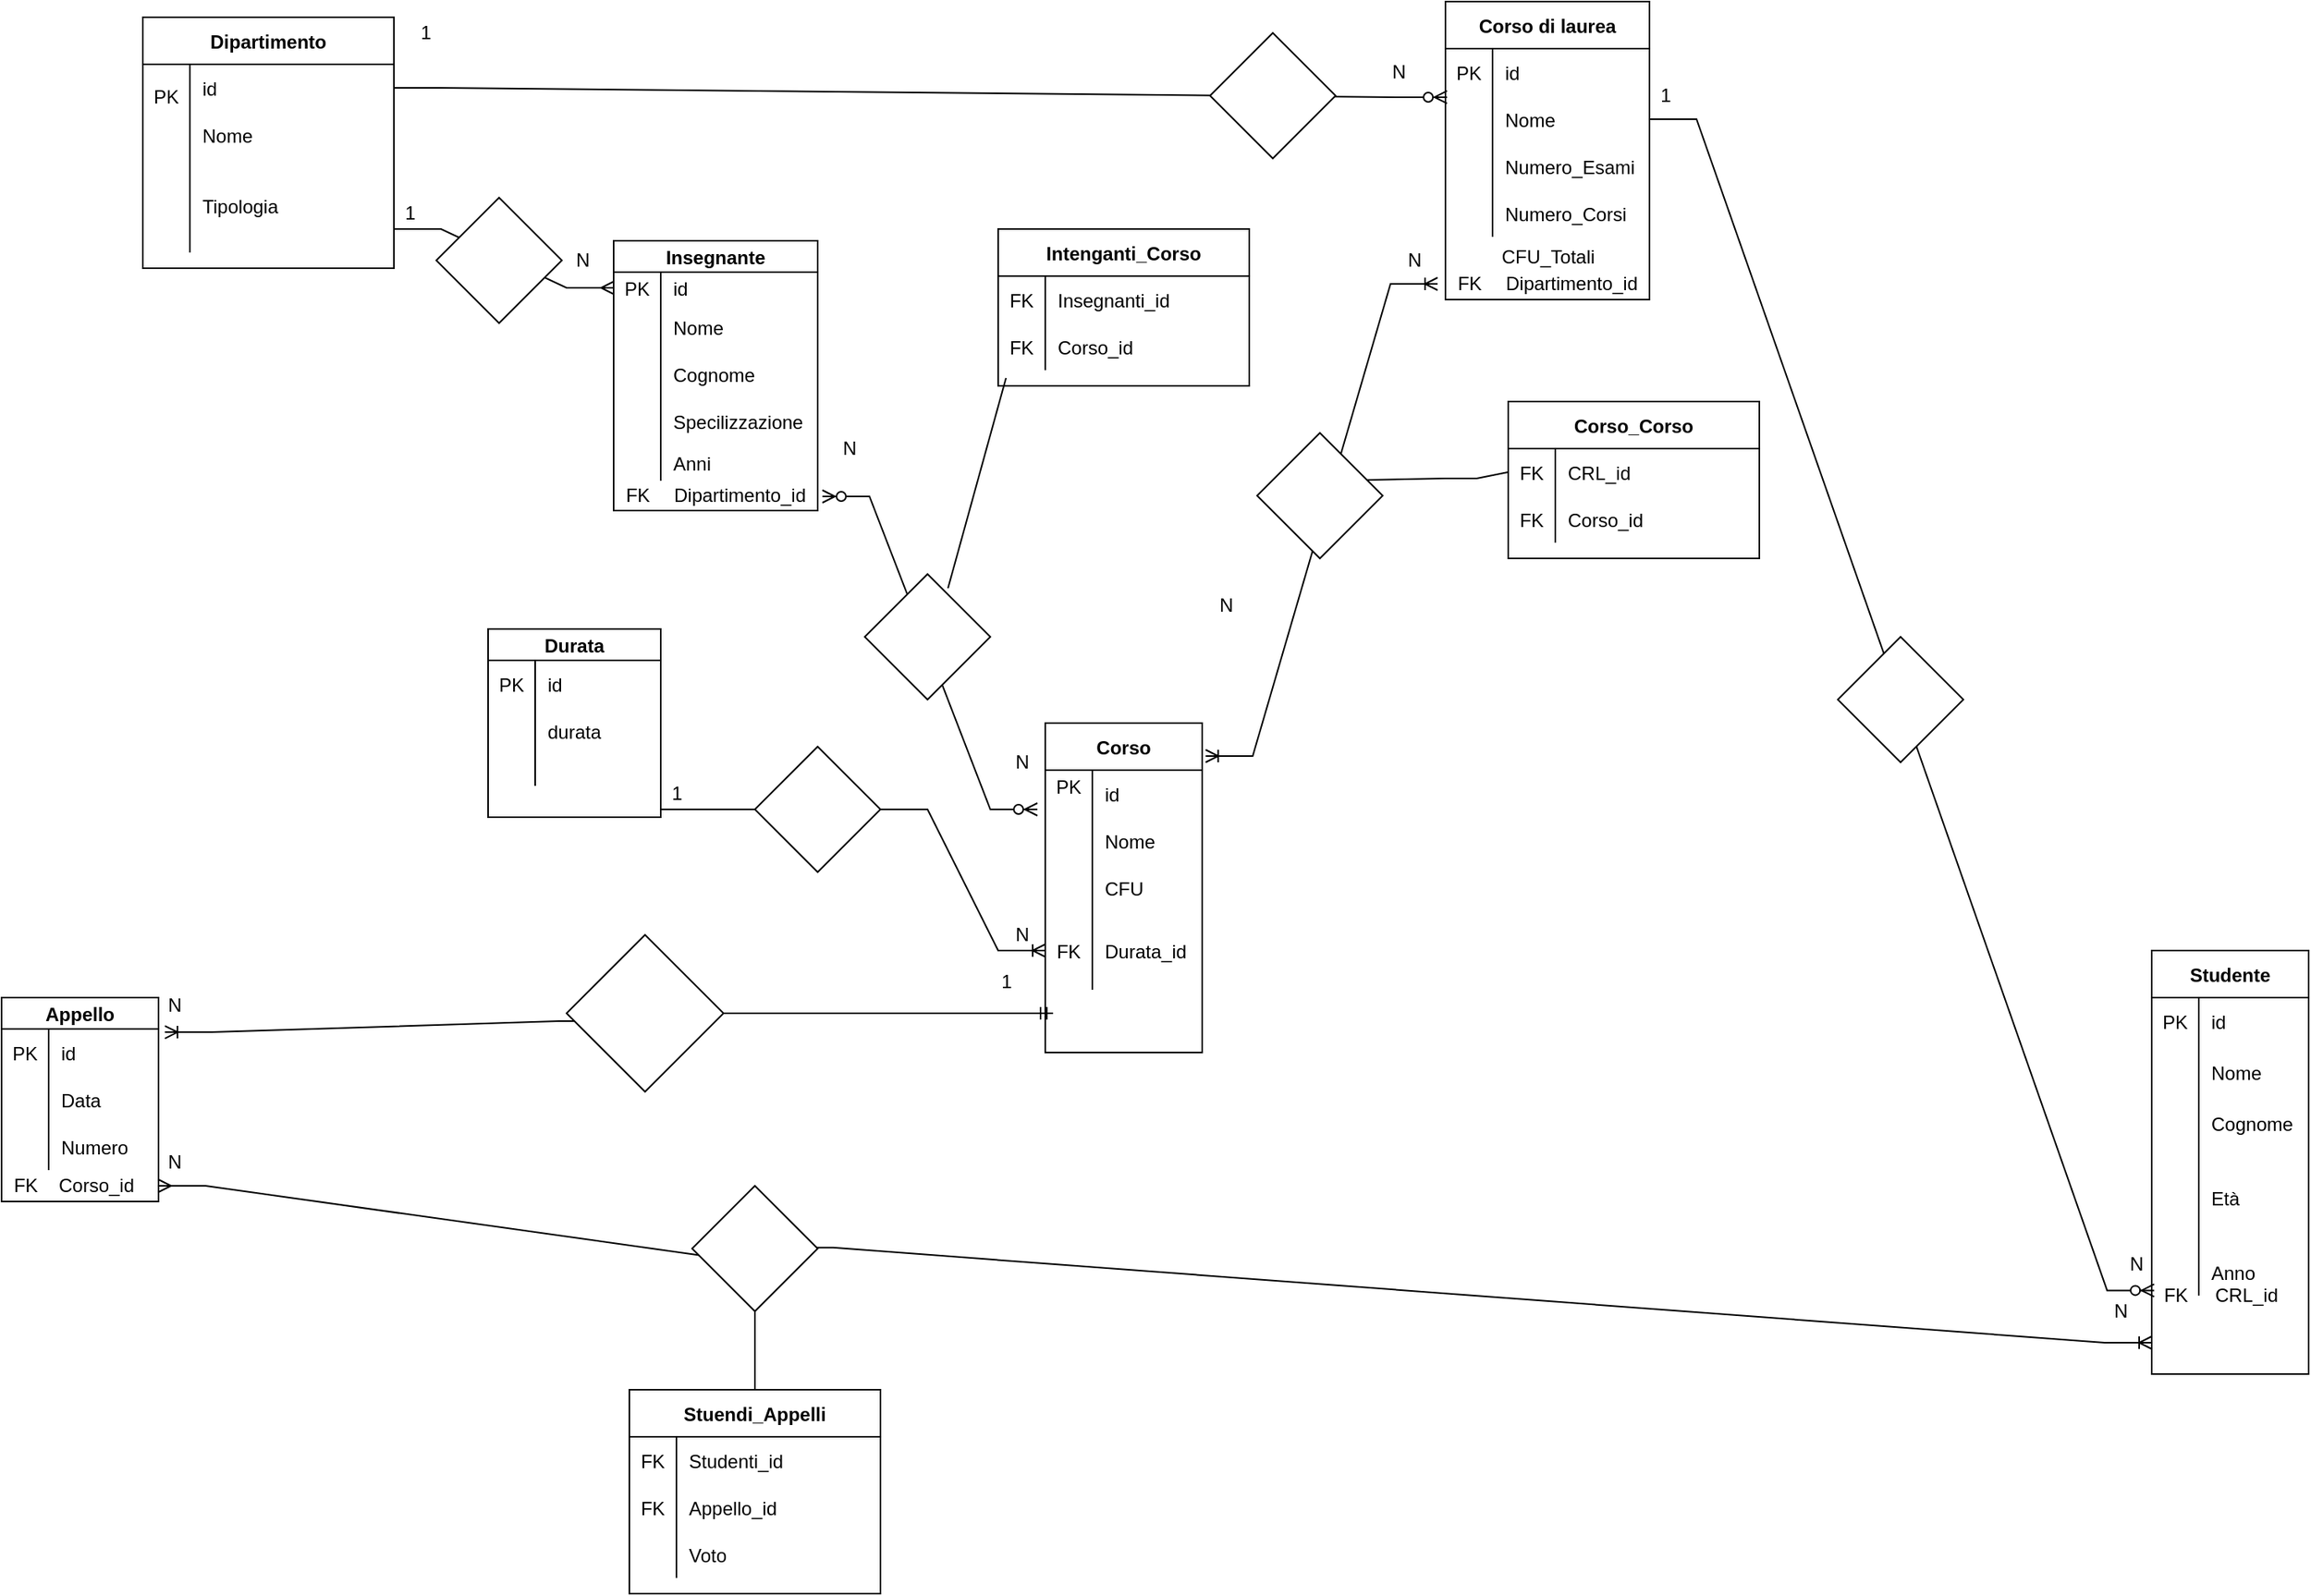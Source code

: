 <mxfile version="15.8.7" type="device"><diagram id="zazqdycwK3DMCCMu1jnm" name="Pagina-1"><mxGraphModel dx="2489" dy="865" grid="1" gridSize="10" guides="1" tooltips="1" connect="1" arrows="1" fold="1" page="1" pageScale="1" pageWidth="827" pageHeight="1169" math="0" shadow="0"><root><mxCell id="0"/><mxCell id="1" parent="0"/><mxCell id="CcOKr2kcos0s25H0rITA-1" value="Dipartimento" style="shape=table;startSize=30;container=1;collapsible=1;childLayout=tableLayout;fixedRows=1;rowLines=0;fontStyle=1;align=center;resizeLast=1;" parent="1" vertex="1"><mxGeometry x="-680" y="95" width="160" height="160" as="geometry"/></mxCell><mxCell id="CcOKr2kcos0s25H0rITA-2" value="" style="shape=partialRectangle;collapsible=0;dropTarget=0;pointerEvents=0;fillColor=none;points=[[0,0.5],[1,0.5]];portConstraint=eastwest;top=0;left=0;right=0;bottom=0;" parent="CcOKr2kcos0s25H0rITA-1" vertex="1"><mxGeometry y="30" width="160" height="30" as="geometry"/></mxCell><mxCell id="CcOKr2kcos0s25H0rITA-3" value="" style="shape=partialRectangle;overflow=hidden;connectable=0;fillColor=none;top=0;left=0;bottom=0;right=0;" parent="CcOKr2kcos0s25H0rITA-2" vertex="1"><mxGeometry width="30" height="30" as="geometry"><mxRectangle width="30" height="30" as="alternateBounds"/></mxGeometry></mxCell><mxCell id="CcOKr2kcos0s25H0rITA-4" value="id" style="shape=partialRectangle;overflow=hidden;connectable=0;fillColor=none;top=0;left=0;bottom=0;right=0;align=left;spacingLeft=6;" parent="CcOKr2kcos0s25H0rITA-2" vertex="1"><mxGeometry x="30" width="130" height="30" as="geometry"><mxRectangle width="130" height="30" as="alternateBounds"/></mxGeometry></mxCell><mxCell id="CcOKr2kcos0s25H0rITA-5" value="" style="shape=partialRectangle;collapsible=0;dropTarget=0;pointerEvents=0;fillColor=none;points=[[0,0.5],[1,0.5]];portConstraint=eastwest;top=0;left=0;right=0;bottom=0;" parent="CcOKr2kcos0s25H0rITA-1" vertex="1"><mxGeometry y="60" width="160" height="30" as="geometry"/></mxCell><mxCell id="CcOKr2kcos0s25H0rITA-6" value="" style="shape=partialRectangle;overflow=hidden;connectable=0;fillColor=none;top=0;left=0;bottom=0;right=0;" parent="CcOKr2kcos0s25H0rITA-5" vertex="1"><mxGeometry width="30" height="30" as="geometry"><mxRectangle width="30" height="30" as="alternateBounds"/></mxGeometry></mxCell><mxCell id="CcOKr2kcos0s25H0rITA-7" value="Nome" style="shape=partialRectangle;overflow=hidden;connectable=0;fillColor=none;top=0;left=0;bottom=0;right=0;align=left;spacingLeft=6;" parent="CcOKr2kcos0s25H0rITA-5" vertex="1"><mxGeometry x="30" width="130" height="30" as="geometry"><mxRectangle width="130" height="30" as="alternateBounds"/></mxGeometry></mxCell><mxCell id="CcOKr2kcos0s25H0rITA-8" value="" style="shape=partialRectangle;collapsible=0;dropTarget=0;pointerEvents=0;fillColor=none;points=[[0,0.5],[1,0.5]];portConstraint=eastwest;top=0;left=0;right=0;bottom=0;" parent="CcOKr2kcos0s25H0rITA-1" vertex="1"><mxGeometry y="90" width="160" height="60" as="geometry"/></mxCell><mxCell id="CcOKr2kcos0s25H0rITA-9" value="" style="shape=partialRectangle;overflow=hidden;connectable=0;fillColor=none;top=0;left=0;bottom=0;right=0;" parent="CcOKr2kcos0s25H0rITA-8" vertex="1"><mxGeometry width="30" height="60" as="geometry"><mxRectangle width="30" height="60" as="alternateBounds"/></mxGeometry></mxCell><mxCell id="CcOKr2kcos0s25H0rITA-10" value="Tipologia" style="shape=partialRectangle;overflow=hidden;connectable=0;fillColor=none;top=0;left=0;bottom=0;right=0;align=left;spacingLeft=6;" parent="CcOKr2kcos0s25H0rITA-8" vertex="1"><mxGeometry x="30" width="130" height="60" as="geometry"><mxRectangle width="130" height="60" as="alternateBounds"/></mxGeometry></mxCell><mxCell id="CcOKr2kcos0s25H0rITA-11" value="Corso di laurea" style="shape=table;startSize=30;container=1;collapsible=1;childLayout=tableLayout;fixedRows=1;rowLines=0;fontStyle=1;align=center;resizeLast=1;" parent="1" vertex="1"><mxGeometry x="150" y="85" width="130" height="190" as="geometry"/></mxCell><mxCell id="CcOKr2kcos0s25H0rITA-12" value="" style="shape=partialRectangle;collapsible=0;dropTarget=0;pointerEvents=0;fillColor=none;points=[[0,0.5],[1,0.5]];portConstraint=eastwest;top=0;left=0;right=0;bottom=0;" parent="CcOKr2kcos0s25H0rITA-11" vertex="1"><mxGeometry y="30" width="130" height="30" as="geometry"/></mxCell><mxCell id="CcOKr2kcos0s25H0rITA-13" value="PK" style="shape=partialRectangle;overflow=hidden;connectable=0;fillColor=none;top=0;left=0;bottom=0;right=0;" parent="CcOKr2kcos0s25H0rITA-12" vertex="1"><mxGeometry width="30" height="30" as="geometry"><mxRectangle width="30" height="30" as="alternateBounds"/></mxGeometry></mxCell><mxCell id="CcOKr2kcos0s25H0rITA-14" value="id" style="shape=partialRectangle;overflow=hidden;connectable=0;fillColor=none;top=0;left=0;bottom=0;right=0;align=left;spacingLeft=6;" parent="CcOKr2kcos0s25H0rITA-12" vertex="1"><mxGeometry x="30" width="100" height="30" as="geometry"><mxRectangle width="100" height="30" as="alternateBounds"/></mxGeometry></mxCell><mxCell id="CcOKr2kcos0s25H0rITA-15" value="" style="shape=partialRectangle;collapsible=0;dropTarget=0;pointerEvents=0;fillColor=none;points=[[0,0.5],[1,0.5]];portConstraint=eastwest;top=0;left=0;right=0;bottom=0;" parent="CcOKr2kcos0s25H0rITA-11" vertex="1"><mxGeometry y="60" width="130" height="30" as="geometry"/></mxCell><mxCell id="CcOKr2kcos0s25H0rITA-16" value="" style="shape=partialRectangle;overflow=hidden;connectable=0;fillColor=none;top=0;left=0;bottom=0;right=0;" parent="CcOKr2kcos0s25H0rITA-15" vertex="1"><mxGeometry width="30" height="30" as="geometry"><mxRectangle width="30" height="30" as="alternateBounds"/></mxGeometry></mxCell><mxCell id="CcOKr2kcos0s25H0rITA-17" value="Nome" style="shape=partialRectangle;overflow=hidden;connectable=0;fillColor=none;top=0;left=0;bottom=0;right=0;align=left;spacingLeft=6;" parent="CcOKr2kcos0s25H0rITA-15" vertex="1"><mxGeometry x="30" width="100" height="30" as="geometry"><mxRectangle width="100" height="30" as="alternateBounds"/></mxGeometry></mxCell><mxCell id="CcOKr2kcos0s25H0rITA-18" value="" style="shape=partialRectangle;collapsible=0;dropTarget=0;pointerEvents=0;fillColor=none;points=[[0,0.5],[1,0.5]];portConstraint=eastwest;top=0;left=0;right=0;bottom=0;" parent="CcOKr2kcos0s25H0rITA-11" vertex="1"><mxGeometry y="90" width="130" height="30" as="geometry"/></mxCell><mxCell id="CcOKr2kcos0s25H0rITA-19" value="" style="shape=partialRectangle;overflow=hidden;connectable=0;fillColor=none;top=0;left=0;bottom=0;right=0;" parent="CcOKr2kcos0s25H0rITA-18" vertex="1"><mxGeometry width="30" height="30" as="geometry"><mxRectangle width="30" height="30" as="alternateBounds"/></mxGeometry></mxCell><mxCell id="CcOKr2kcos0s25H0rITA-20" value="Numero_Esami" style="shape=partialRectangle;overflow=hidden;connectable=0;fillColor=none;top=0;left=0;bottom=0;right=0;align=left;spacingLeft=6;" parent="CcOKr2kcos0s25H0rITA-18" vertex="1"><mxGeometry x="30" width="100" height="30" as="geometry"><mxRectangle width="100" height="30" as="alternateBounds"/></mxGeometry></mxCell><mxCell id="CcOKr2kcos0s25H0rITA-21" value="" style="shape=partialRectangle;collapsible=0;dropTarget=0;pointerEvents=0;fillColor=none;points=[[0,0.5],[1,0.5]];portConstraint=eastwest;top=0;left=0;right=0;bottom=0;" parent="CcOKr2kcos0s25H0rITA-11" vertex="1"><mxGeometry y="120" width="130" height="30" as="geometry"/></mxCell><mxCell id="CcOKr2kcos0s25H0rITA-22" value="" style="shape=partialRectangle;overflow=hidden;connectable=0;fillColor=none;top=0;left=0;bottom=0;right=0;" parent="CcOKr2kcos0s25H0rITA-21" vertex="1"><mxGeometry width="30" height="30" as="geometry"><mxRectangle width="30" height="30" as="alternateBounds"/></mxGeometry></mxCell><mxCell id="CcOKr2kcos0s25H0rITA-23" value="Numero_Corsi" style="shape=partialRectangle;overflow=hidden;connectable=0;fillColor=none;top=0;left=0;bottom=0;right=0;align=left;spacingLeft=6;" parent="CcOKr2kcos0s25H0rITA-21" vertex="1"><mxGeometry x="30" width="100" height="30" as="geometry"><mxRectangle width="100" height="30" as="alternateBounds"/></mxGeometry></mxCell><mxCell id="CcOKr2kcos0s25H0rITA-24" value="Durata" style="shape=table;startSize=20;container=1;collapsible=1;childLayout=tableLayout;fixedRows=1;rowLines=0;fontStyle=1;align=center;resizeLast=1;" parent="1" vertex="1"><mxGeometry x="-460" y="485" width="110" height="120" as="geometry"/></mxCell><mxCell id="CcOKr2kcos0s25H0rITA-25" value="" style="shape=partialRectangle;collapsible=0;dropTarget=0;pointerEvents=0;fillColor=none;points=[[0,0.5],[1,0.5]];portConstraint=eastwest;top=0;left=0;right=0;bottom=0;" parent="CcOKr2kcos0s25H0rITA-24" vertex="1"><mxGeometry y="20" width="110" height="30" as="geometry"/></mxCell><mxCell id="CcOKr2kcos0s25H0rITA-26" value="" style="shape=partialRectangle;overflow=hidden;connectable=0;fillColor=none;top=0;left=0;bottom=0;right=0;" parent="CcOKr2kcos0s25H0rITA-25" vertex="1"><mxGeometry width="30" height="30" as="geometry"><mxRectangle width="30" height="30" as="alternateBounds"/></mxGeometry></mxCell><mxCell id="CcOKr2kcos0s25H0rITA-27" value="id" style="shape=partialRectangle;overflow=hidden;connectable=0;fillColor=none;top=0;left=0;bottom=0;right=0;align=left;spacingLeft=6;" parent="CcOKr2kcos0s25H0rITA-25" vertex="1"><mxGeometry x="30" width="80" height="30" as="geometry"><mxRectangle width="80" height="30" as="alternateBounds"/></mxGeometry></mxCell><mxCell id="CcOKr2kcos0s25H0rITA-28" value="" style="shape=partialRectangle;collapsible=0;dropTarget=0;pointerEvents=0;fillColor=none;points=[[0,0.5],[1,0.5]];portConstraint=eastwest;top=0;left=0;right=0;bottom=0;" parent="CcOKr2kcos0s25H0rITA-24" vertex="1"><mxGeometry y="50" width="110" height="30" as="geometry"/></mxCell><mxCell id="CcOKr2kcos0s25H0rITA-29" value="" style="shape=partialRectangle;overflow=hidden;connectable=0;fillColor=none;top=0;left=0;bottom=0;right=0;" parent="CcOKr2kcos0s25H0rITA-28" vertex="1"><mxGeometry width="30" height="30" as="geometry"><mxRectangle width="30" height="30" as="alternateBounds"/></mxGeometry></mxCell><mxCell id="CcOKr2kcos0s25H0rITA-30" value="durata" style="shape=partialRectangle;overflow=hidden;connectable=0;fillColor=none;top=0;left=0;bottom=0;right=0;align=left;spacingLeft=6;" parent="CcOKr2kcos0s25H0rITA-28" vertex="1"><mxGeometry x="30" width="80" height="30" as="geometry"><mxRectangle width="80" height="30" as="alternateBounds"/></mxGeometry></mxCell><mxCell id="CcOKr2kcos0s25H0rITA-31" value="" style="shape=partialRectangle;collapsible=0;dropTarget=0;pointerEvents=0;fillColor=none;points=[[0,0.5],[1,0.5]];portConstraint=eastwest;top=0;left=0;right=0;bottom=0;" parent="CcOKr2kcos0s25H0rITA-24" vertex="1"><mxGeometry y="80" width="110" height="20" as="geometry"/></mxCell><mxCell id="CcOKr2kcos0s25H0rITA-32" value="" style="shape=partialRectangle;overflow=hidden;connectable=0;fillColor=none;top=0;left=0;bottom=0;right=0;" parent="CcOKr2kcos0s25H0rITA-31" vertex="1"><mxGeometry width="30" height="20" as="geometry"><mxRectangle width="30" height="20" as="alternateBounds"/></mxGeometry></mxCell><mxCell id="CcOKr2kcos0s25H0rITA-33" value="" style="shape=partialRectangle;overflow=hidden;connectable=0;fillColor=none;top=0;left=0;bottom=0;right=0;align=left;spacingLeft=6;" parent="CcOKr2kcos0s25H0rITA-31" vertex="1"><mxGeometry x="30" width="80" height="20" as="geometry"><mxRectangle width="80" height="20" as="alternateBounds"/></mxGeometry></mxCell><mxCell id="CcOKr2kcos0s25H0rITA-34" value="Corso" style="shape=table;startSize=30;container=1;collapsible=1;childLayout=tableLayout;fixedRows=1;rowLines=0;fontStyle=1;align=center;resizeLast=1;" parent="1" vertex="1"><mxGeometry x="-105" y="545" width="100" height="210" as="geometry"/></mxCell><mxCell id="CcOKr2kcos0s25H0rITA-35" value="" style="shape=partialRectangle;collapsible=0;dropTarget=0;pointerEvents=0;fillColor=none;points=[[0,0.5],[1,0.5]];portConstraint=eastwest;top=0;left=0;right=0;bottom=0;" parent="CcOKr2kcos0s25H0rITA-34" vertex="1"><mxGeometry y="30" width="100" height="30" as="geometry"/></mxCell><mxCell id="CcOKr2kcos0s25H0rITA-36" value="" style="shape=partialRectangle;overflow=hidden;connectable=0;fillColor=none;top=0;left=0;bottom=0;right=0;" parent="CcOKr2kcos0s25H0rITA-35" vertex="1"><mxGeometry width="30" height="30" as="geometry"><mxRectangle width="30" height="30" as="alternateBounds"/></mxGeometry></mxCell><mxCell id="CcOKr2kcos0s25H0rITA-37" value="id" style="shape=partialRectangle;overflow=hidden;connectable=0;fillColor=none;top=0;left=0;bottom=0;right=0;align=left;spacingLeft=6;" parent="CcOKr2kcos0s25H0rITA-35" vertex="1"><mxGeometry x="30" width="70" height="30" as="geometry"><mxRectangle width="70" height="30" as="alternateBounds"/></mxGeometry></mxCell><mxCell id="CcOKr2kcos0s25H0rITA-38" value="" style="shape=partialRectangle;collapsible=0;dropTarget=0;pointerEvents=0;fillColor=none;points=[[0,0.5],[1,0.5]];portConstraint=eastwest;top=0;left=0;right=0;bottom=0;" parent="CcOKr2kcos0s25H0rITA-34" vertex="1"><mxGeometry y="60" width="100" height="30" as="geometry"/></mxCell><mxCell id="CcOKr2kcos0s25H0rITA-39" value="" style="shape=partialRectangle;overflow=hidden;connectable=0;fillColor=none;top=0;left=0;bottom=0;right=0;" parent="CcOKr2kcos0s25H0rITA-38" vertex="1"><mxGeometry width="30" height="30" as="geometry"><mxRectangle width="30" height="30" as="alternateBounds"/></mxGeometry></mxCell><mxCell id="CcOKr2kcos0s25H0rITA-40" value="Nome" style="shape=partialRectangle;overflow=hidden;connectable=0;fillColor=none;top=0;left=0;bottom=0;right=0;align=left;spacingLeft=6;" parent="CcOKr2kcos0s25H0rITA-38" vertex="1"><mxGeometry x="30" width="70" height="30" as="geometry"><mxRectangle width="70" height="30" as="alternateBounds"/></mxGeometry></mxCell><mxCell id="CcOKr2kcos0s25H0rITA-41" value="" style="shape=partialRectangle;collapsible=0;dropTarget=0;pointerEvents=0;fillColor=none;points=[[0,0.5],[1,0.5]];portConstraint=eastwest;top=0;left=0;right=0;bottom=0;" parent="CcOKr2kcos0s25H0rITA-34" vertex="1"><mxGeometry y="90" width="100" height="30" as="geometry"/></mxCell><mxCell id="CcOKr2kcos0s25H0rITA-42" value="" style="shape=partialRectangle;overflow=hidden;connectable=0;fillColor=none;top=0;left=0;bottom=0;right=0;" parent="CcOKr2kcos0s25H0rITA-41" vertex="1"><mxGeometry width="30" height="30" as="geometry"><mxRectangle width="30" height="30" as="alternateBounds"/></mxGeometry></mxCell><mxCell id="CcOKr2kcos0s25H0rITA-43" value="CFU" style="shape=partialRectangle;overflow=hidden;connectable=0;fillColor=none;top=0;left=0;bottom=0;right=0;align=left;spacingLeft=6;" parent="CcOKr2kcos0s25H0rITA-41" vertex="1"><mxGeometry x="30" width="70" height="30" as="geometry"><mxRectangle width="70" height="30" as="alternateBounds"/></mxGeometry></mxCell><mxCell id="CcOKr2kcos0s25H0rITA-44" value="" style="shape=partialRectangle;collapsible=0;dropTarget=0;pointerEvents=0;fillColor=none;points=[[0,0.5],[1,0.5]];portConstraint=eastwest;top=0;left=0;right=0;bottom=0;" parent="CcOKr2kcos0s25H0rITA-34" vertex="1"><mxGeometry y="120" width="100" height="50" as="geometry"/></mxCell><mxCell id="CcOKr2kcos0s25H0rITA-45" value="FK" style="shape=partialRectangle;overflow=hidden;connectable=0;fillColor=none;top=0;left=0;bottom=0;right=0;" parent="CcOKr2kcos0s25H0rITA-44" vertex="1"><mxGeometry width="30" height="50" as="geometry"><mxRectangle width="30" height="50" as="alternateBounds"/></mxGeometry></mxCell><mxCell id="CcOKr2kcos0s25H0rITA-46" value="Durata_id" style="shape=partialRectangle;overflow=hidden;connectable=0;fillColor=none;top=0;left=0;bottom=0;right=0;align=left;spacingLeft=6;" parent="CcOKr2kcos0s25H0rITA-44" vertex="1"><mxGeometry x="30" width="70" height="50" as="geometry"><mxRectangle width="70" height="50" as="alternateBounds"/></mxGeometry></mxCell><mxCell id="CcOKr2kcos0s25H0rITA-47" value="Insegnante" style="shape=table;startSize=20;container=1;collapsible=1;childLayout=tableLayout;fixedRows=1;rowLines=0;fontStyle=1;align=center;resizeLast=1;" parent="1" vertex="1"><mxGeometry x="-380" y="237.5" width="130" height="172" as="geometry"/></mxCell><mxCell id="CcOKr2kcos0s25H0rITA-48" value="" style="shape=partialRectangle;collapsible=0;dropTarget=0;pointerEvents=0;fillColor=none;points=[[0,0.5],[1,0.5]];portConstraint=eastwest;top=0;left=0;right=0;bottom=0;" parent="CcOKr2kcos0s25H0rITA-47" vertex="1"><mxGeometry y="20" width="130" height="20" as="geometry"/></mxCell><mxCell id="CcOKr2kcos0s25H0rITA-49" value="PK" style="shape=partialRectangle;overflow=hidden;connectable=0;fillColor=none;top=0;left=0;bottom=0;right=0;" parent="CcOKr2kcos0s25H0rITA-48" vertex="1"><mxGeometry width="30" height="20" as="geometry"><mxRectangle width="30" height="20" as="alternateBounds"/></mxGeometry></mxCell><mxCell id="CcOKr2kcos0s25H0rITA-50" value="id" style="shape=partialRectangle;overflow=hidden;connectable=0;fillColor=none;top=0;left=0;bottom=0;right=0;align=left;spacingLeft=6;" parent="CcOKr2kcos0s25H0rITA-48" vertex="1"><mxGeometry x="30" width="100" height="20" as="geometry"><mxRectangle width="100" height="20" as="alternateBounds"/></mxGeometry></mxCell><mxCell id="CcOKr2kcos0s25H0rITA-51" value="" style="shape=partialRectangle;collapsible=0;dropTarget=0;pointerEvents=0;fillColor=none;points=[[0,0.5],[1,0.5]];portConstraint=eastwest;top=0;left=0;right=0;bottom=0;" parent="CcOKr2kcos0s25H0rITA-47" vertex="1"><mxGeometry y="40" width="130" height="30" as="geometry"/></mxCell><mxCell id="CcOKr2kcos0s25H0rITA-52" value="" style="shape=partialRectangle;overflow=hidden;connectable=0;fillColor=none;top=0;left=0;bottom=0;right=0;" parent="CcOKr2kcos0s25H0rITA-51" vertex="1"><mxGeometry width="30" height="30" as="geometry"><mxRectangle width="30" height="30" as="alternateBounds"/></mxGeometry></mxCell><mxCell id="CcOKr2kcos0s25H0rITA-53" value="Nome" style="shape=partialRectangle;overflow=hidden;connectable=0;fillColor=none;top=0;left=0;bottom=0;right=0;align=left;spacingLeft=6;" parent="CcOKr2kcos0s25H0rITA-51" vertex="1"><mxGeometry x="30" width="100" height="30" as="geometry"><mxRectangle width="100" height="30" as="alternateBounds"/></mxGeometry></mxCell><mxCell id="CcOKr2kcos0s25H0rITA-54" value="" style="shape=partialRectangle;collapsible=0;dropTarget=0;pointerEvents=0;fillColor=none;points=[[0,0.5],[1,0.5]];portConstraint=eastwest;top=0;left=0;right=0;bottom=0;" parent="CcOKr2kcos0s25H0rITA-47" vertex="1"><mxGeometry y="70" width="130" height="30" as="geometry"/></mxCell><mxCell id="CcOKr2kcos0s25H0rITA-55" value="" style="shape=partialRectangle;overflow=hidden;connectable=0;fillColor=none;top=0;left=0;bottom=0;right=0;" parent="CcOKr2kcos0s25H0rITA-54" vertex="1"><mxGeometry width="30" height="30" as="geometry"><mxRectangle width="30" height="30" as="alternateBounds"/></mxGeometry></mxCell><mxCell id="CcOKr2kcos0s25H0rITA-56" value="Cognome" style="shape=partialRectangle;overflow=hidden;connectable=0;fillColor=none;top=0;left=0;bottom=0;right=0;align=left;spacingLeft=6;" parent="CcOKr2kcos0s25H0rITA-54" vertex="1"><mxGeometry x="30" width="100" height="30" as="geometry"><mxRectangle width="100" height="30" as="alternateBounds"/></mxGeometry></mxCell><mxCell id="CcOKr2kcos0s25H0rITA-60" value="" style="shape=partialRectangle;collapsible=0;dropTarget=0;pointerEvents=0;fillColor=none;points=[[0,0.5],[1,0.5]];portConstraint=eastwest;top=0;left=0;right=0;bottom=0;" parent="CcOKr2kcos0s25H0rITA-47" vertex="1"><mxGeometry y="100" width="130" height="30" as="geometry"/></mxCell><mxCell id="CcOKr2kcos0s25H0rITA-61" value="" style="shape=partialRectangle;overflow=hidden;connectable=0;fillColor=none;top=0;left=0;bottom=0;right=0;" parent="CcOKr2kcos0s25H0rITA-60" vertex="1"><mxGeometry width="30" height="30" as="geometry"><mxRectangle width="30" height="30" as="alternateBounds"/></mxGeometry></mxCell><mxCell id="CcOKr2kcos0s25H0rITA-62" value="Specilizzazione" style="shape=partialRectangle;overflow=hidden;connectable=0;fillColor=none;top=0;left=0;bottom=0;right=0;align=left;spacingLeft=6;" parent="CcOKr2kcos0s25H0rITA-60" vertex="1"><mxGeometry x="30" width="100" height="30" as="geometry"><mxRectangle width="100" height="30" as="alternateBounds"/></mxGeometry></mxCell><mxCell id="CcOKr2kcos0s25H0rITA-57" value="" style="shape=partialRectangle;collapsible=0;dropTarget=0;pointerEvents=0;fillColor=none;points=[[0,0.5],[1,0.5]];portConstraint=eastwest;top=0;left=0;right=0;bottom=0;" parent="CcOKr2kcos0s25H0rITA-47" vertex="1"><mxGeometry y="130" width="130" height="23" as="geometry"/></mxCell><mxCell id="CcOKr2kcos0s25H0rITA-58" value="" style="shape=partialRectangle;overflow=hidden;connectable=0;fillColor=none;top=0;left=0;bottom=0;right=0;" parent="CcOKr2kcos0s25H0rITA-57" vertex="1"><mxGeometry width="30" height="23" as="geometry"><mxRectangle width="30" height="23" as="alternateBounds"/></mxGeometry></mxCell><mxCell id="CcOKr2kcos0s25H0rITA-59" value="Anni" style="shape=partialRectangle;overflow=hidden;connectable=0;fillColor=none;top=0;left=0;bottom=0;right=0;align=left;spacingLeft=6;" parent="CcOKr2kcos0s25H0rITA-57" vertex="1"><mxGeometry x="30" width="100" height="23" as="geometry"><mxRectangle width="100" height="23" as="alternateBounds"/></mxGeometry></mxCell><mxCell id="CcOKr2kcos0s25H0rITA-63" value="Studente" style="shape=table;startSize=30;container=1;collapsible=1;childLayout=tableLayout;fixedRows=1;rowLines=0;fontStyle=1;align=center;resizeLast=1;" parent="1" vertex="1"><mxGeometry x="600" y="690" width="100" height="270" as="geometry"/></mxCell><mxCell id="CcOKr2kcos0s25H0rITA-64" value="" style="shape=partialRectangle;collapsible=0;dropTarget=0;pointerEvents=0;fillColor=none;points=[[0,0.5],[1,0.5]];portConstraint=eastwest;top=0;left=0;right=0;bottom=0;" parent="CcOKr2kcos0s25H0rITA-63" vertex="1"><mxGeometry y="30" width="100" height="30" as="geometry"/></mxCell><mxCell id="CcOKr2kcos0s25H0rITA-65" value="" style="shape=partialRectangle;overflow=hidden;connectable=0;fillColor=none;top=0;left=0;bottom=0;right=0;" parent="CcOKr2kcos0s25H0rITA-64" vertex="1"><mxGeometry width="30" height="30" as="geometry"><mxRectangle width="30" height="30" as="alternateBounds"/></mxGeometry></mxCell><mxCell id="CcOKr2kcos0s25H0rITA-66" value="id" style="shape=partialRectangle;overflow=hidden;connectable=0;fillColor=none;top=0;left=0;bottom=0;right=0;align=left;spacingLeft=6;" parent="CcOKr2kcos0s25H0rITA-64" vertex="1"><mxGeometry x="30" width="70" height="30" as="geometry"><mxRectangle width="70" height="30" as="alternateBounds"/></mxGeometry></mxCell><mxCell id="CcOKr2kcos0s25H0rITA-67" value="" style="shape=partialRectangle;collapsible=0;dropTarget=0;pointerEvents=0;fillColor=none;points=[[0,0.5],[1,0.5]];portConstraint=eastwest;top=0;left=0;right=0;bottom=0;" parent="CcOKr2kcos0s25H0rITA-63" vertex="1"><mxGeometry y="60" width="100" height="35" as="geometry"/></mxCell><mxCell id="CcOKr2kcos0s25H0rITA-68" value="" style="shape=partialRectangle;overflow=hidden;connectable=0;fillColor=none;top=0;left=0;bottom=0;right=0;" parent="CcOKr2kcos0s25H0rITA-67" vertex="1"><mxGeometry width="30" height="35" as="geometry"><mxRectangle width="30" height="35" as="alternateBounds"/></mxGeometry></mxCell><mxCell id="CcOKr2kcos0s25H0rITA-69" value="Nome" style="shape=partialRectangle;overflow=hidden;connectable=0;fillColor=none;top=0;left=0;bottom=0;right=0;align=left;spacingLeft=6;" parent="CcOKr2kcos0s25H0rITA-67" vertex="1"><mxGeometry x="30" width="70" height="35" as="geometry"><mxRectangle width="70" height="35" as="alternateBounds"/></mxGeometry></mxCell><mxCell id="CcOKr2kcos0s25H0rITA-70" value="" style="shape=partialRectangle;collapsible=0;dropTarget=0;pointerEvents=0;fillColor=none;points=[[0,0.5],[1,0.5]];portConstraint=eastwest;top=0;left=0;right=0;bottom=0;" parent="CcOKr2kcos0s25H0rITA-63" vertex="1"><mxGeometry y="95" width="100" height="30" as="geometry"/></mxCell><mxCell id="CcOKr2kcos0s25H0rITA-71" value="" style="shape=partialRectangle;overflow=hidden;connectable=0;fillColor=none;top=0;left=0;bottom=0;right=0;" parent="CcOKr2kcos0s25H0rITA-70" vertex="1"><mxGeometry width="30" height="30" as="geometry"><mxRectangle width="30" height="30" as="alternateBounds"/></mxGeometry></mxCell><mxCell id="CcOKr2kcos0s25H0rITA-72" value="Cognome" style="shape=partialRectangle;overflow=hidden;connectable=0;fillColor=none;top=0;left=0;bottom=0;right=0;align=left;spacingLeft=6;" parent="CcOKr2kcos0s25H0rITA-70" vertex="1"><mxGeometry x="30" width="70" height="30" as="geometry"><mxRectangle width="70" height="30" as="alternateBounds"/></mxGeometry></mxCell><mxCell id="CcOKr2kcos0s25H0rITA-73" value="" style="shape=partialRectangle;collapsible=0;dropTarget=0;pointerEvents=0;fillColor=none;points=[[0,0.5],[1,0.5]];portConstraint=eastwest;top=0;left=0;right=0;bottom=0;" parent="CcOKr2kcos0s25H0rITA-63" vertex="1"><mxGeometry y="125" width="100" height="65" as="geometry"/></mxCell><mxCell id="CcOKr2kcos0s25H0rITA-74" value="" style="shape=partialRectangle;overflow=hidden;connectable=0;fillColor=none;top=0;left=0;bottom=0;right=0;" parent="CcOKr2kcos0s25H0rITA-73" vertex="1"><mxGeometry width="30" height="65" as="geometry"><mxRectangle width="30" height="65" as="alternateBounds"/></mxGeometry></mxCell><mxCell id="CcOKr2kcos0s25H0rITA-75" value="Età" style="shape=partialRectangle;overflow=hidden;connectable=0;fillColor=none;top=0;left=0;bottom=0;right=0;align=left;spacingLeft=6;" parent="CcOKr2kcos0s25H0rITA-73" vertex="1"><mxGeometry x="30" width="70" height="65" as="geometry"><mxRectangle width="70" height="65" as="alternateBounds"/></mxGeometry></mxCell><mxCell id="CcOKr2kcos0s25H0rITA-76" value="" style="shape=partialRectangle;collapsible=0;dropTarget=0;pointerEvents=0;fillColor=none;points=[[0,0.5],[1,0.5]];portConstraint=eastwest;top=0;left=0;right=0;bottom=0;" parent="CcOKr2kcos0s25H0rITA-63" vertex="1"><mxGeometry y="190" width="100" height="30" as="geometry"/></mxCell><mxCell id="CcOKr2kcos0s25H0rITA-77" value="" style="shape=partialRectangle;overflow=hidden;connectable=0;fillColor=none;top=0;left=0;bottom=0;right=0;" parent="CcOKr2kcos0s25H0rITA-76" vertex="1"><mxGeometry width="30" height="30" as="geometry"><mxRectangle width="30" height="30" as="alternateBounds"/></mxGeometry></mxCell><mxCell id="CcOKr2kcos0s25H0rITA-78" value="Anno" style="shape=partialRectangle;overflow=hidden;connectable=0;fillColor=none;top=0;left=0;bottom=0;right=0;align=left;spacingLeft=6;" parent="CcOKr2kcos0s25H0rITA-76" vertex="1"><mxGeometry x="30" width="70" height="30" as="geometry"><mxRectangle width="70" height="30" as="alternateBounds"/></mxGeometry></mxCell><mxCell id="CcOKr2kcos0s25H0rITA-79" value="Appello" style="shape=table;startSize=20;container=1;collapsible=1;childLayout=tableLayout;fixedRows=1;rowLines=0;fontStyle=1;align=center;resizeLast=1;" parent="1" vertex="1"><mxGeometry x="-770" y="720" width="100" height="130" as="geometry"/></mxCell><mxCell id="CcOKr2kcos0s25H0rITA-80" value="" style="shape=partialRectangle;collapsible=0;dropTarget=0;pointerEvents=0;fillColor=none;points=[[0,0.5],[1,0.5]];portConstraint=eastwest;top=0;left=0;right=0;bottom=0;" parent="CcOKr2kcos0s25H0rITA-79" vertex="1"><mxGeometry y="20" width="100" height="30" as="geometry"/></mxCell><mxCell id="CcOKr2kcos0s25H0rITA-81" value="" style="shape=partialRectangle;overflow=hidden;connectable=0;fillColor=none;top=0;left=0;bottom=0;right=0;" parent="CcOKr2kcos0s25H0rITA-80" vertex="1"><mxGeometry width="30" height="30" as="geometry"><mxRectangle width="30" height="30" as="alternateBounds"/></mxGeometry></mxCell><mxCell id="CcOKr2kcos0s25H0rITA-82" value="id" style="shape=partialRectangle;overflow=hidden;connectable=0;fillColor=none;top=0;left=0;bottom=0;right=0;align=left;spacingLeft=6;" parent="CcOKr2kcos0s25H0rITA-80" vertex="1"><mxGeometry x="30" width="70" height="30" as="geometry"><mxRectangle width="70" height="30" as="alternateBounds"/></mxGeometry></mxCell><mxCell id="CcOKr2kcos0s25H0rITA-83" value="" style="shape=partialRectangle;collapsible=0;dropTarget=0;pointerEvents=0;fillColor=none;points=[[0,0.5],[1,0.5]];portConstraint=eastwest;top=0;left=0;right=0;bottom=0;" parent="CcOKr2kcos0s25H0rITA-79" vertex="1"><mxGeometry y="50" width="100" height="30" as="geometry"/></mxCell><mxCell id="CcOKr2kcos0s25H0rITA-84" value="" style="shape=partialRectangle;overflow=hidden;connectable=0;fillColor=none;top=0;left=0;bottom=0;right=0;" parent="CcOKr2kcos0s25H0rITA-83" vertex="1"><mxGeometry width="30" height="30" as="geometry"><mxRectangle width="30" height="30" as="alternateBounds"/></mxGeometry></mxCell><mxCell id="CcOKr2kcos0s25H0rITA-85" value="Data" style="shape=partialRectangle;overflow=hidden;connectable=0;fillColor=none;top=0;left=0;bottom=0;right=0;align=left;spacingLeft=6;" parent="CcOKr2kcos0s25H0rITA-83" vertex="1"><mxGeometry x="30" width="70" height="30" as="geometry"><mxRectangle width="70" height="30" as="alternateBounds"/></mxGeometry></mxCell><mxCell id="CcOKr2kcos0s25H0rITA-86" value="" style="shape=partialRectangle;collapsible=0;dropTarget=0;pointerEvents=0;fillColor=none;points=[[0,0.5],[1,0.5]];portConstraint=eastwest;top=0;left=0;right=0;bottom=0;" parent="CcOKr2kcos0s25H0rITA-79" vertex="1"><mxGeometry y="80" width="100" height="30" as="geometry"/></mxCell><mxCell id="CcOKr2kcos0s25H0rITA-87" value="" style="shape=partialRectangle;overflow=hidden;connectable=0;fillColor=none;top=0;left=0;bottom=0;right=0;" parent="CcOKr2kcos0s25H0rITA-86" vertex="1"><mxGeometry width="30" height="30" as="geometry"><mxRectangle width="30" height="30" as="alternateBounds"/></mxGeometry></mxCell><mxCell id="CcOKr2kcos0s25H0rITA-88" value="Numero" style="shape=partialRectangle;overflow=hidden;connectable=0;fillColor=none;top=0;left=0;bottom=0;right=0;align=left;spacingLeft=6;" parent="CcOKr2kcos0s25H0rITA-86" vertex="1"><mxGeometry x="30" width="70" height="30" as="geometry"><mxRectangle width="70" height="30" as="alternateBounds"/></mxGeometry></mxCell><mxCell id="CcOKr2kcos0s25H0rITA-110" value="N" style="text;html=1;align=center;verticalAlign=middle;resizable=0;points=[];autosize=1;strokeColor=none;fillColor=none;" parent="1" vertex="1"><mxGeometry x="110" y="120" width="20" height="20" as="geometry"/></mxCell><mxCell id="CcOKr2kcos0s25H0rITA-111" value="1" style="text;html=1;align=center;verticalAlign=middle;resizable=0;points=[];autosize=1;strokeColor=none;fillColor=none;" parent="1" vertex="1"><mxGeometry x="-510" y="95" width="20" height="20" as="geometry"/></mxCell><mxCell id="CcOKr2kcos0s25H0rITA-112" value="" style="edgeStyle=entityRelationEdgeStyle;fontSize=12;html=1;endArrow=ERzeroToMany;endFill=1;rounded=0;entryX=0.008;entryY=0.033;entryDx=0;entryDy=0;entryPerimeter=0;exitX=1;exitY=0.5;exitDx=0;exitDy=0;" parent="1" source="CcOKr2kcos0s25H0rITA-2" target="CcOKr2kcos0s25H0rITA-15" edge="1"><mxGeometry width="100" height="100" relative="1" as="geometry"><mxPoint x="-50" y="200" as="sourcePoint"/><mxPoint x="50" y="100" as="targetPoint"/></mxGeometry></mxCell><mxCell id="CcOKr2kcos0s25H0rITA-113" value="Dipartimento_id" style="text;html=1;align=center;verticalAlign=middle;resizable=0;points=[];autosize=1;strokeColor=none;fillColor=none;" parent="1" vertex="1"><mxGeometry x="180" y="255" width="100" height="20" as="geometry"/></mxCell><mxCell id="CcOKr2kcos0s25H0rITA-114" value="FK" style="text;html=1;align=center;verticalAlign=middle;resizable=0;points=[];autosize=1;strokeColor=none;fillColor=none;" parent="1" vertex="1"><mxGeometry x="150" y="255" width="30" height="20" as="geometry"/></mxCell><mxCell id="CcOKr2kcos0s25H0rITA-115" value="PK" style="shape=partialRectangle;overflow=hidden;connectable=0;fillColor=none;top=0;left=0;bottom=0;right=0;" parent="1" vertex="1"><mxGeometry x="-680" y="130" width="30" height="30" as="geometry"><mxRectangle width="30" height="30" as="alternateBounds"/></mxGeometry></mxCell><mxCell id="CcOKr2kcos0s25H0rITA-116" value="PK" style="shape=partialRectangle;overflow=hidden;connectable=0;fillColor=none;top=0;left=0;bottom=0;right=0;" parent="1" vertex="1"><mxGeometry x="600" y="720" width="30" height="30" as="geometry"><mxRectangle width="30" height="30" as="alternateBounds"/></mxGeometry></mxCell><mxCell id="CcOKr2kcos0s25H0rITA-117" value="PK" style="shape=partialRectangle;overflow=hidden;connectable=0;fillColor=none;top=0;left=0;bottom=0;right=0;" parent="1" vertex="1"><mxGeometry x="-460" y="505" width="30" height="30" as="geometry"><mxRectangle width="30" height="30" as="alternateBounds"/></mxGeometry></mxCell><mxCell id="CcOKr2kcos0s25H0rITA-118" value="PK" style="shape=partialRectangle;overflow=hidden;connectable=0;fillColor=none;top=0;left=0;bottom=0;right=0;" parent="1" vertex="1"><mxGeometry x="-105" y="570" width="30" height="30" as="geometry"><mxRectangle width="30" height="30" as="alternateBounds"/></mxGeometry></mxCell><mxCell id="CcOKr2kcos0s25H0rITA-119" value="PK" style="shape=partialRectangle;overflow=hidden;connectable=0;fillColor=none;top=0;left=0;bottom=0;right=0;" parent="1" vertex="1"><mxGeometry x="-770" y="740" width="30" height="30" as="geometry"><mxRectangle width="30" height="30" as="alternateBounds"/></mxGeometry></mxCell><mxCell id="CcOKr2kcos0s25H0rITA-121" value="" style="rhombus;whiteSpace=wrap;html=1;" parent="1" vertex="1"><mxGeometry y="105" width="80" height="80" as="geometry"/></mxCell><mxCell id="CcOKr2kcos0s25H0rITA-122" value="" style="edgeStyle=entityRelationEdgeStyle;fontSize=12;html=1;endArrow=ERzeroToMany;endFill=1;rounded=0;entryX=0.053;entryY=0.335;entryDx=0;entryDy=0;entryPerimeter=0;exitX=1;exitY=0.5;exitDx=0;exitDy=0;" parent="1" source="CcOKr2kcos0s25H0rITA-15" target="CcOKr2kcos0s25H0rITA-127" edge="1"><mxGeometry width="100" height="100" relative="1" as="geometry"><mxPoint x="280" y="240" as="sourcePoint"/><mxPoint x="380" y="140" as="targetPoint"/></mxGeometry></mxCell><mxCell id="CcOKr2kcos0s25H0rITA-123" value="N" style="text;html=1;align=center;verticalAlign=middle;resizable=0;points=[];autosize=1;strokeColor=none;fillColor=none;" parent="1" vertex="1"><mxGeometry x="580" y="880" width="20" height="20" as="geometry"/></mxCell><mxCell id="CcOKr2kcos0s25H0rITA-124" value="1" style="text;html=1;align=center;verticalAlign=middle;resizable=0;points=[];autosize=1;strokeColor=none;fillColor=none;" parent="1" vertex="1"><mxGeometry x="280" y="135" width="20" height="20" as="geometry"/></mxCell><mxCell id="CcOKr2kcos0s25H0rITA-125" value="" style="rhombus;whiteSpace=wrap;html=1;" parent="1" vertex="1"><mxGeometry x="400" y="490" width="80" height="80" as="geometry"/></mxCell><mxCell id="CcOKr2kcos0s25H0rITA-126" value="CRL_id&lt;br&gt;" style="text;html=1;align=center;verticalAlign=middle;resizable=0;points=[];autosize=1;strokeColor=none;fillColor=none;" parent="1" vertex="1"><mxGeometry x="630" y="900" width="60" height="20" as="geometry"/></mxCell><mxCell id="CcOKr2kcos0s25H0rITA-127" value="FK" style="text;html=1;align=center;verticalAlign=middle;resizable=0;points=[];autosize=1;strokeColor=none;fillColor=none;" parent="1" vertex="1"><mxGeometry x="600" y="900" width="30" height="20" as="geometry"/></mxCell><mxCell id="CcOKr2kcos0s25H0rITA-130" value="" style="edgeStyle=entityRelationEdgeStyle;fontSize=12;html=1;endArrow=ERoneToMany;startArrow=ERoneToMany;rounded=0;entryX=-0.167;entryY=0.5;entryDx=0;entryDy=0;entryPerimeter=0;exitX=1.022;exitY=0.1;exitDx=0;exitDy=0;exitPerimeter=0;" parent="1" source="CcOKr2kcos0s25H0rITA-34" target="CcOKr2kcos0s25H0rITA-114" edge="1"><mxGeometry width="100" height="100" relative="1" as="geometry"><mxPoint x="100" y="420" as="sourcePoint"/><mxPoint x="160" y="350" as="targetPoint"/></mxGeometry></mxCell><mxCell id="CcOKr2kcos0s25H0rITA-133" value="" style="rhombus;whiteSpace=wrap;html=1;" parent="1" vertex="1"><mxGeometry x="30" y="360" width="80" height="80" as="geometry"/></mxCell><mxCell id="CcOKr2kcos0s25H0rITA-134" value="N" style="text;html=1;align=center;verticalAlign=middle;resizable=0;points=[];autosize=1;strokeColor=none;fillColor=none;" parent="1" vertex="1"><mxGeometry x="120" y="240" width="20" height="20" as="geometry"/></mxCell><mxCell id="CcOKr2kcos0s25H0rITA-135" value="N" style="text;html=1;align=center;verticalAlign=middle;resizable=0;points=[];autosize=1;strokeColor=none;fillColor=none;" parent="1" vertex="1"><mxGeometry y="460" width="20" height="20" as="geometry"/></mxCell><mxCell id="CcOKr2kcos0s25H0rITA-136" value="" style="endArrow=none;html=1;rounded=0;entryX=0;entryY=0.5;entryDx=0;entryDy=0;" parent="1" target="AxhbmI4UsORhL74XIU7K-51" edge="1"><mxGeometry relative="1" as="geometry"><mxPoint x="100" y="390" as="sourcePoint"/><mxPoint x="208.08" y="389.03" as="targetPoint"/><Array as="points"><mxPoint x="150" y="389"/><mxPoint x="170" y="389"/></Array></mxGeometry></mxCell><mxCell id="CcOKr2kcos0s25H0rITA-145" value="" style="edgeStyle=entityRelationEdgeStyle;fontSize=12;html=1;endArrow=ERoneToMany;rounded=0;startArrow=none;" parent="1" source="CcOKr2kcos0s25H0rITA-146" target="CcOKr2kcos0s25H0rITA-44" edge="1"><mxGeometry width="100" height="100" relative="1" as="geometry"><mxPoint x="-310" y="560" as="sourcePoint"/><mxPoint x="-210" y="460" as="targetPoint"/></mxGeometry></mxCell><mxCell id="CcOKr2kcos0s25H0rITA-146" value="" style="rhombus;whiteSpace=wrap;html=1;" parent="1" vertex="1"><mxGeometry x="-290" y="560" width="80" height="80" as="geometry"/></mxCell><mxCell id="CcOKr2kcos0s25H0rITA-150" value="" style="endArrow=none;html=1;rounded=0;entryX=0;entryY=0.5;entryDx=0;entryDy=0;" parent="1" target="CcOKr2kcos0s25H0rITA-146" edge="1"><mxGeometry width="50" height="50" relative="1" as="geometry"><mxPoint x="-350" y="600" as="sourcePoint"/><mxPoint x="-250" y="530" as="targetPoint"/></mxGeometry></mxCell><mxCell id="CcOKr2kcos0s25H0rITA-151" value="1" style="text;html=1;align=center;verticalAlign=middle;resizable=0;points=[];autosize=1;strokeColor=none;fillColor=none;" parent="1" vertex="1"><mxGeometry x="-350" y="580" width="20" height="20" as="geometry"/></mxCell><mxCell id="CcOKr2kcos0s25H0rITA-152" value="1" style="text;html=1;align=center;verticalAlign=middle;resizable=0;points=[];autosize=1;strokeColor=none;fillColor=none;" parent="1" vertex="1"><mxGeometry x="-140" y="700" width="20" height="20" as="geometry"/></mxCell><mxCell id="CcOKr2kcos0s25H0rITA-153" value="CFU_Totali" style="text;html=1;align=center;verticalAlign=middle;resizable=0;points=[];autosize=1;strokeColor=none;fillColor=none;" parent="1" vertex="1"><mxGeometry x="180" y="237.5" width="70" height="20" as="geometry"/></mxCell><mxCell id="CcOKr2kcos0s25H0rITA-156" value="FK" style="text;html=1;align=center;verticalAlign=middle;resizable=0;points=[];autosize=1;strokeColor=none;fillColor=none;" parent="1" vertex="1"><mxGeometry x="-770" y="830" width="30" height="20" as="geometry"/></mxCell><mxCell id="CcOKr2kcos0s25H0rITA-160" value="N" style="text;html=1;align=center;verticalAlign=middle;resizable=0;points=[];autosize=1;strokeColor=none;fillColor=none;" parent="1" vertex="1"><mxGeometry x="-130" y="670" width="20" height="20" as="geometry"/></mxCell><mxCell id="CcOKr2kcos0s25H0rITA-161" value="N" style="text;html=1;align=center;verticalAlign=middle;resizable=0;points=[];autosize=1;strokeColor=none;fillColor=none;" parent="1" vertex="1"><mxGeometry x="-670" y="715" width="20" height="20" as="geometry"/></mxCell><mxCell id="CcOKr2kcos0s25H0rITA-163" value="" style="edgeStyle=entityRelationEdgeStyle;fontSize=12;html=1;endArrow=ERmany;rounded=0;entryX=0;entryY=0.5;entryDx=0;entryDy=0;" parent="1" target="CcOKr2kcos0s25H0rITA-48" edge="1"><mxGeometry width="100" height="100" relative="1" as="geometry"><mxPoint x="-520" y="230" as="sourcePoint"/><mxPoint x="-420" y="130" as="targetPoint"/></mxGeometry></mxCell><mxCell id="CcOKr2kcos0s25H0rITA-166" value="" style="rhombus;whiteSpace=wrap;html=1;" parent="1" vertex="1"><mxGeometry x="-493" y="210" width="80" height="80" as="geometry"/></mxCell><mxCell id="CcOKr2kcos0s25H0rITA-169" value="1" style="text;html=1;align=center;verticalAlign=middle;resizable=0;points=[];autosize=1;strokeColor=none;fillColor=none;" parent="1" vertex="1"><mxGeometry x="-520" y="210" width="20" height="20" as="geometry"/></mxCell><mxCell id="CcOKr2kcos0s25H0rITA-170" value="N" style="text;html=1;align=center;verticalAlign=middle;resizable=0;points=[];autosize=1;strokeColor=none;fillColor=none;" parent="1" vertex="1"><mxGeometry x="-410" y="240" width="20" height="20" as="geometry"/></mxCell><mxCell id="CcOKr2kcos0s25H0rITA-171" value="Dipartimento_id" style="text;html=1;align=center;verticalAlign=middle;resizable=0;points=[];autosize=1;strokeColor=none;fillColor=none;" parent="1" vertex="1"><mxGeometry x="-350" y="389.5" width="100" height="20" as="geometry"/></mxCell><mxCell id="CcOKr2kcos0s25H0rITA-172" value="FK" style="text;html=1;align=center;verticalAlign=middle;resizable=0;points=[];autosize=1;strokeColor=none;fillColor=none;" parent="1" vertex="1"><mxGeometry x="-380" y="389.5" width="30" height="20" as="geometry"/></mxCell><mxCell id="CcOKr2kcos0s25H0rITA-175" value="N" style="text;html=1;align=center;verticalAlign=middle;resizable=0;points=[];autosize=1;strokeColor=none;fillColor=none;" parent="1" vertex="1"><mxGeometry x="-130" y="560" width="20" height="20" as="geometry"/></mxCell><mxCell id="CcOKr2kcos0s25H0rITA-176" value="" style="edgeStyle=entityRelationEdgeStyle;fontSize=12;html=1;endArrow=ERzeroToMany;endFill=1;startArrow=ERzeroToMany;rounded=0;exitX=1.03;exitY=0.55;exitDx=0;exitDy=0;exitPerimeter=0;" parent="1" source="CcOKr2kcos0s25H0rITA-171" edge="1"><mxGeometry width="100" height="100" relative="1" as="geometry"><mxPoint x="-210" y="500" as="sourcePoint"/><mxPoint x="-110" y="600" as="targetPoint"/></mxGeometry></mxCell><mxCell id="CcOKr2kcos0s25H0rITA-181" value="" style="rhombus;whiteSpace=wrap;html=1;" parent="1" vertex="1"><mxGeometry x="-220" y="450" width="80" height="80" as="geometry"/></mxCell><mxCell id="CcOKr2kcos0s25H0rITA-185" value="" style="endArrow=none;html=1;rounded=0;exitX=0.663;exitY=0.113;exitDx=0;exitDy=0;exitPerimeter=0;" parent="1" source="CcOKr2kcos0s25H0rITA-181" edge="1"><mxGeometry width="50" height="50" relative="1" as="geometry"><mxPoint x="-170" y="465" as="sourcePoint"/><mxPoint x="-130" y="325" as="targetPoint"/><Array as="points"/></mxGeometry></mxCell><mxCell id="CcOKr2kcos0s25H0rITA-186" value="N" style="text;html=1;align=center;verticalAlign=middle;resizable=0;points=[];autosize=1;strokeColor=none;fillColor=none;" parent="1" vertex="1"><mxGeometry x="-240" y="360" width="20" height="20" as="geometry"/></mxCell><mxCell id="CcOKr2kcos0s25H0rITA-194" value="" style="edgeStyle=entityRelationEdgeStyle;fontSize=12;html=1;endArrow=ERmany;startArrow=ERmany;rounded=0;" parent="1" edge="1"><mxGeometry width="100" height="100" relative="1" as="geometry"><mxPoint x="-670" y="840" as="sourcePoint"/><mxPoint x="-290" y="885" as="targetPoint"/></mxGeometry></mxCell><mxCell id="CcOKr2kcos0s25H0rITA-196" value="" style="edgeStyle=entityRelationEdgeStyle;fontSize=12;html=1;endArrow=ERoneToMany;startArrow=ERmandOne;rounded=0;" parent="1" edge="1"><mxGeometry width="100" height="100" relative="1" as="geometry"><mxPoint x="-270" y="879.41" as="sourcePoint"/><mxPoint x="600" y="940" as="targetPoint"/></mxGeometry></mxCell><mxCell id="CcOKr2kcos0s25H0rITA-197" value="" style="rhombus;whiteSpace=wrap;html=1;" parent="1" vertex="1"><mxGeometry x="-330" y="840" width="80" height="80" as="geometry"/></mxCell><mxCell id="CcOKr2kcos0s25H0rITA-199" value="N" style="text;html=1;align=center;verticalAlign=middle;resizable=0;points=[];autosize=1;strokeColor=none;fillColor=none;" parent="1" vertex="1"><mxGeometry x="570" y="910" width="20" height="20" as="geometry"/></mxCell><mxCell id="CcOKr2kcos0s25H0rITA-206" value="" style="endArrow=none;html=1;rounded=0;entryX=0.5;entryY=1;entryDx=0;entryDy=0;" parent="1" source="AxhbmI4UsORhL74XIU7K-8" target="CcOKr2kcos0s25H0rITA-197" edge="1"><mxGeometry width="50" height="50" relative="1" as="geometry"><mxPoint x="-280.0" y="990" as="sourcePoint"/><mxPoint x="-230" y="910" as="targetPoint"/><Array as="points"/></mxGeometry></mxCell><mxCell id="AxhbmI4UsORhL74XIU7K-1" value="" style="edgeStyle=entityRelationEdgeStyle;fontSize=12;html=1;endArrow=ERoneToMany;startArrow=ERoneToMany;rounded=0;exitX=1.041;exitY=0.067;exitDx=0;exitDy=0;exitPerimeter=0;" parent="1" source="CcOKr2kcos0s25H0rITA-80" edge="1"><mxGeometry width="100" height="100" relative="1" as="geometry"><mxPoint x="-570" y="790" as="sourcePoint"/><mxPoint x="-385" y="735" as="targetPoint"/></mxGeometry></mxCell><mxCell id="AxhbmI4UsORhL74XIU7K-2" value="" style="edgeStyle=entityRelationEdgeStyle;fontSize=12;html=1;endArrow=ERmandOne;startArrow=ERmandOne;rounded=0;" parent="1" edge="1"><mxGeometry width="100" height="100" relative="1" as="geometry"><mxPoint x="-330.0" y="730" as="sourcePoint"/><mxPoint x="-100" y="730" as="targetPoint"/></mxGeometry></mxCell><mxCell id="AxhbmI4UsORhL74XIU7K-3" value="" style="rhombus;whiteSpace=wrap;html=1;" parent="1" vertex="1"><mxGeometry x="-410" y="680" width="100" height="100" as="geometry"/></mxCell><mxCell id="AxhbmI4UsORhL74XIU7K-8" value="Stuendi_Appelli" style="shape=table;startSize=30;container=1;collapsible=1;childLayout=tableLayout;fixedRows=1;rowLines=0;fontStyle=1;align=center;resizeLast=1;" parent="1" vertex="1"><mxGeometry x="-370" y="970" width="160" height="130" as="geometry"/></mxCell><mxCell id="AxhbmI4UsORhL74XIU7K-9" value="" style="shape=partialRectangle;collapsible=0;dropTarget=0;pointerEvents=0;fillColor=none;points=[[0,0.5],[1,0.5]];portConstraint=eastwest;top=0;left=0;right=0;bottom=0;" parent="AxhbmI4UsORhL74XIU7K-8" vertex="1"><mxGeometry y="30" width="160" height="30" as="geometry"/></mxCell><mxCell id="AxhbmI4UsORhL74XIU7K-10" value="FK" style="shape=partialRectangle;overflow=hidden;connectable=0;fillColor=none;top=0;left=0;bottom=0;right=0;" parent="AxhbmI4UsORhL74XIU7K-9" vertex="1"><mxGeometry width="30" height="30" as="geometry"><mxRectangle width="30" height="30" as="alternateBounds"/></mxGeometry></mxCell><mxCell id="AxhbmI4UsORhL74XIU7K-11" value="Studenti_id" style="shape=partialRectangle;overflow=hidden;connectable=0;fillColor=none;top=0;left=0;bottom=0;right=0;align=left;spacingLeft=6;" parent="AxhbmI4UsORhL74XIU7K-9" vertex="1"><mxGeometry x="30" width="130" height="30" as="geometry"><mxRectangle width="130" height="30" as="alternateBounds"/></mxGeometry></mxCell><mxCell id="AxhbmI4UsORhL74XIU7K-12" value="" style="shape=partialRectangle;collapsible=0;dropTarget=0;pointerEvents=0;fillColor=none;points=[[0,0.5],[1,0.5]];portConstraint=eastwest;top=0;left=0;right=0;bottom=0;" parent="AxhbmI4UsORhL74XIU7K-8" vertex="1"><mxGeometry y="60" width="160" height="30" as="geometry"/></mxCell><mxCell id="AxhbmI4UsORhL74XIU7K-13" value="FK" style="shape=partialRectangle;overflow=hidden;connectable=0;fillColor=none;top=0;left=0;bottom=0;right=0;" parent="AxhbmI4UsORhL74XIU7K-12" vertex="1"><mxGeometry width="30" height="30" as="geometry"><mxRectangle width="30" height="30" as="alternateBounds"/></mxGeometry></mxCell><mxCell id="AxhbmI4UsORhL74XIU7K-14" value="Appello_id" style="shape=partialRectangle;overflow=hidden;connectable=0;fillColor=none;top=0;left=0;bottom=0;right=0;align=left;spacingLeft=6;" parent="AxhbmI4UsORhL74XIU7K-12" vertex="1"><mxGeometry x="30" width="130" height="30" as="geometry"><mxRectangle width="130" height="30" as="alternateBounds"/></mxGeometry></mxCell><mxCell id="AxhbmI4UsORhL74XIU7K-15" value="" style="shape=partialRectangle;collapsible=0;dropTarget=0;pointerEvents=0;fillColor=none;points=[[0,0.5],[1,0.5]];portConstraint=eastwest;top=0;left=0;right=0;bottom=0;" parent="AxhbmI4UsORhL74XIU7K-8" vertex="1"><mxGeometry y="90" width="160" height="30" as="geometry"/></mxCell><mxCell id="AxhbmI4UsORhL74XIU7K-16" value="" style="shape=partialRectangle;overflow=hidden;connectable=0;fillColor=none;top=0;left=0;bottom=0;right=0;" parent="AxhbmI4UsORhL74XIU7K-15" vertex="1"><mxGeometry width="30" height="30" as="geometry"><mxRectangle width="30" height="30" as="alternateBounds"/></mxGeometry></mxCell><mxCell id="AxhbmI4UsORhL74XIU7K-17" value="Voto" style="shape=partialRectangle;overflow=hidden;connectable=0;fillColor=none;top=0;left=0;bottom=0;right=0;align=left;spacingLeft=6;" parent="AxhbmI4UsORhL74XIU7K-15" vertex="1"><mxGeometry x="30" width="130" height="30" as="geometry"><mxRectangle width="130" height="30" as="alternateBounds"/></mxGeometry></mxCell><mxCell id="AxhbmI4UsORhL74XIU7K-18" value="N" style="text;html=1;align=center;verticalAlign=middle;resizable=0;points=[];autosize=1;strokeColor=none;fillColor=none;" parent="1" vertex="1"><mxGeometry x="-670" y="815" width="20" height="20" as="geometry"/></mxCell><mxCell id="AxhbmI4UsORhL74XIU7K-19" style="edgeStyle=orthogonalEdgeStyle;rounded=0;orthogonalLoop=1;jettySize=auto;html=1;exitX=1;exitY=0.5;exitDx=0;exitDy=0;" parent="1" source="CcOKr2kcos0s25H0rITA-83" edge="1"><mxGeometry relative="1" as="geometry"><mxPoint x="-669.529" y="785.529" as="targetPoint"/></mxGeometry></mxCell><mxCell id="AxhbmI4UsORhL74XIU7K-20" value="Corso_id" style="text;html=1;align=center;verticalAlign=middle;resizable=0;points=[];autosize=1;strokeColor=none;fillColor=none;" parent="1" vertex="1"><mxGeometry x="-740" y="830" width="60" height="20" as="geometry"/></mxCell><mxCell id="AxhbmI4UsORhL74XIU7K-50" value="Corso_Corso" style="shape=table;startSize=30;container=1;collapsible=1;childLayout=tableLayout;fixedRows=1;rowLines=0;fontStyle=1;align=center;resizeLast=1;" parent="1" vertex="1"><mxGeometry x="190" y="340" width="160" height="100" as="geometry"/></mxCell><mxCell id="AxhbmI4UsORhL74XIU7K-51" value="" style="shape=partialRectangle;collapsible=0;dropTarget=0;pointerEvents=0;fillColor=none;points=[[0,0.5],[1,0.5]];portConstraint=eastwest;top=0;left=0;right=0;bottom=0;" parent="AxhbmI4UsORhL74XIU7K-50" vertex="1"><mxGeometry y="30" width="160" height="30" as="geometry"/></mxCell><mxCell id="AxhbmI4UsORhL74XIU7K-52" value="FK" style="shape=partialRectangle;overflow=hidden;connectable=0;fillColor=none;top=0;left=0;bottom=0;right=0;" parent="AxhbmI4UsORhL74XIU7K-51" vertex="1"><mxGeometry width="30" height="30" as="geometry"><mxRectangle width="30" height="30" as="alternateBounds"/></mxGeometry></mxCell><mxCell id="AxhbmI4UsORhL74XIU7K-53" value="CRL_id" style="shape=partialRectangle;overflow=hidden;connectable=0;fillColor=none;top=0;left=0;bottom=0;right=0;align=left;spacingLeft=6;" parent="AxhbmI4UsORhL74XIU7K-51" vertex="1"><mxGeometry x="30" width="130" height="30" as="geometry"><mxRectangle width="130" height="30" as="alternateBounds"/></mxGeometry></mxCell><mxCell id="AxhbmI4UsORhL74XIU7K-54" value="" style="shape=partialRectangle;collapsible=0;dropTarget=0;pointerEvents=0;fillColor=none;points=[[0,0.5],[1,0.5]];portConstraint=eastwest;top=0;left=0;right=0;bottom=0;" parent="AxhbmI4UsORhL74XIU7K-50" vertex="1"><mxGeometry y="60" width="160" height="30" as="geometry"/></mxCell><mxCell id="AxhbmI4UsORhL74XIU7K-55" value="" style="shape=partialRectangle;overflow=hidden;connectable=0;fillColor=none;top=0;left=0;bottom=0;right=0;" parent="AxhbmI4UsORhL74XIU7K-54" vertex="1"><mxGeometry width="30" height="30" as="geometry"><mxRectangle width="30" height="30" as="alternateBounds"/></mxGeometry></mxCell><mxCell id="AxhbmI4UsORhL74XIU7K-56" value="Corso_id" style="shape=partialRectangle;overflow=hidden;connectable=0;fillColor=none;top=0;left=0;bottom=0;right=0;align=left;spacingLeft=6;" parent="AxhbmI4UsORhL74XIU7K-54" vertex="1"><mxGeometry x="30" width="130" height="30" as="geometry"><mxRectangle width="130" height="30" as="alternateBounds"/></mxGeometry></mxCell><mxCell id="AxhbmI4UsORhL74XIU7K-57" value="FK" style="shape=partialRectangle;overflow=hidden;connectable=0;fillColor=none;top=0;left=0;bottom=0;right=0;" parent="1" vertex="1"><mxGeometry x="190" y="400" width="30" height="30" as="geometry"><mxRectangle width="30" height="30" as="alternateBounds"/></mxGeometry></mxCell><mxCell id="AxhbmI4UsORhL74XIU7K-58" value="Intenganti_Corso" style="shape=table;startSize=30;container=1;collapsible=1;childLayout=tableLayout;fixedRows=1;rowLines=0;fontStyle=1;align=center;resizeLast=1;" parent="1" vertex="1"><mxGeometry x="-135" y="230" width="160" height="100" as="geometry"/></mxCell><mxCell id="AxhbmI4UsORhL74XIU7K-59" value="" style="shape=partialRectangle;collapsible=0;dropTarget=0;pointerEvents=0;fillColor=none;points=[[0,0.5],[1,0.5]];portConstraint=eastwest;top=0;left=0;right=0;bottom=0;" parent="AxhbmI4UsORhL74XIU7K-58" vertex="1"><mxGeometry y="30" width="160" height="30" as="geometry"/></mxCell><mxCell id="AxhbmI4UsORhL74XIU7K-60" value="FK" style="shape=partialRectangle;overflow=hidden;connectable=0;fillColor=none;top=0;left=0;bottom=0;right=0;" parent="AxhbmI4UsORhL74XIU7K-59" vertex="1"><mxGeometry width="30" height="30" as="geometry"><mxRectangle width="30" height="30" as="alternateBounds"/></mxGeometry></mxCell><mxCell id="AxhbmI4UsORhL74XIU7K-61" value="Insegnanti_id" style="shape=partialRectangle;overflow=hidden;connectable=0;fillColor=none;top=0;left=0;bottom=0;right=0;align=left;spacingLeft=6;" parent="AxhbmI4UsORhL74XIU7K-59" vertex="1"><mxGeometry x="30" width="130" height="30" as="geometry"><mxRectangle width="130" height="30" as="alternateBounds"/></mxGeometry></mxCell><mxCell id="AxhbmI4UsORhL74XIU7K-62" value="" style="shape=partialRectangle;collapsible=0;dropTarget=0;pointerEvents=0;fillColor=none;points=[[0,0.5],[1,0.5]];portConstraint=eastwest;top=0;left=0;right=0;bottom=0;" parent="AxhbmI4UsORhL74XIU7K-58" vertex="1"><mxGeometry y="60" width="160" height="30" as="geometry"/></mxCell><mxCell id="AxhbmI4UsORhL74XIU7K-63" value="FK" style="shape=partialRectangle;overflow=hidden;connectable=0;fillColor=none;top=0;left=0;bottom=0;right=0;" parent="AxhbmI4UsORhL74XIU7K-62" vertex="1"><mxGeometry width="30" height="30" as="geometry"><mxRectangle width="30" height="30" as="alternateBounds"/></mxGeometry></mxCell><mxCell id="AxhbmI4UsORhL74XIU7K-64" value="Corso_id" style="shape=partialRectangle;overflow=hidden;connectable=0;fillColor=none;top=0;left=0;bottom=0;right=0;align=left;spacingLeft=6;" parent="AxhbmI4UsORhL74XIU7K-62" vertex="1"><mxGeometry x="30" width="130" height="30" as="geometry"><mxRectangle width="130" height="30" as="alternateBounds"/></mxGeometry></mxCell></root></mxGraphModel></diagram></mxfile>